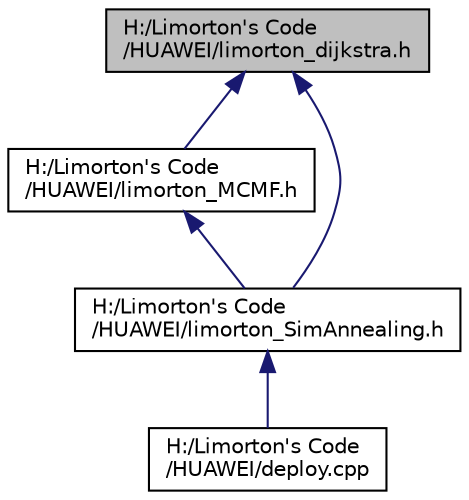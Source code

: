 digraph "H:/Limorton&apos;s Code/HUAWEI/limorton_dijkstra.h"
{
  edge [fontname="Helvetica",fontsize="10",labelfontname="Helvetica",labelfontsize="10"];
  node [fontname="Helvetica",fontsize="10",shape=record];
  Node8 [label="H:/Limorton's Code\l/HUAWEI/limorton_dijkstra.h",height=0.2,width=0.4,color="black", fillcolor="grey75", style="filled", fontcolor="black"];
  Node8 -> Node9 [dir="back",color="midnightblue",fontsize="10",style="solid",fontname="Helvetica"];
  Node9 [label="H:/Limorton's Code\l/HUAWEI/limorton_MCMF.h",height=0.2,width=0.4,color="black", fillcolor="white", style="filled",URL="$limorton___m_c_m_f_8h.html"];
  Node9 -> Node10 [dir="back",color="midnightblue",fontsize="10",style="solid",fontname="Helvetica"];
  Node10 [label="H:/Limorton's Code\l/HUAWEI/limorton_SimAnnealing.h",height=0.2,width=0.4,color="black", fillcolor="white", style="filled",URL="$limorton___sim_annealing_8h.html"];
  Node10 -> Node11 [dir="back",color="midnightblue",fontsize="10",style="solid",fontname="Helvetica"];
  Node11 [label="H:/Limorton's Code\l/HUAWEI/deploy.cpp",height=0.2,width=0.4,color="black", fillcolor="white", style="filled",URL="$deploy_8cpp.html"];
  Node8 -> Node10 [dir="back",color="midnightblue",fontsize="10",style="solid",fontname="Helvetica"];
}
